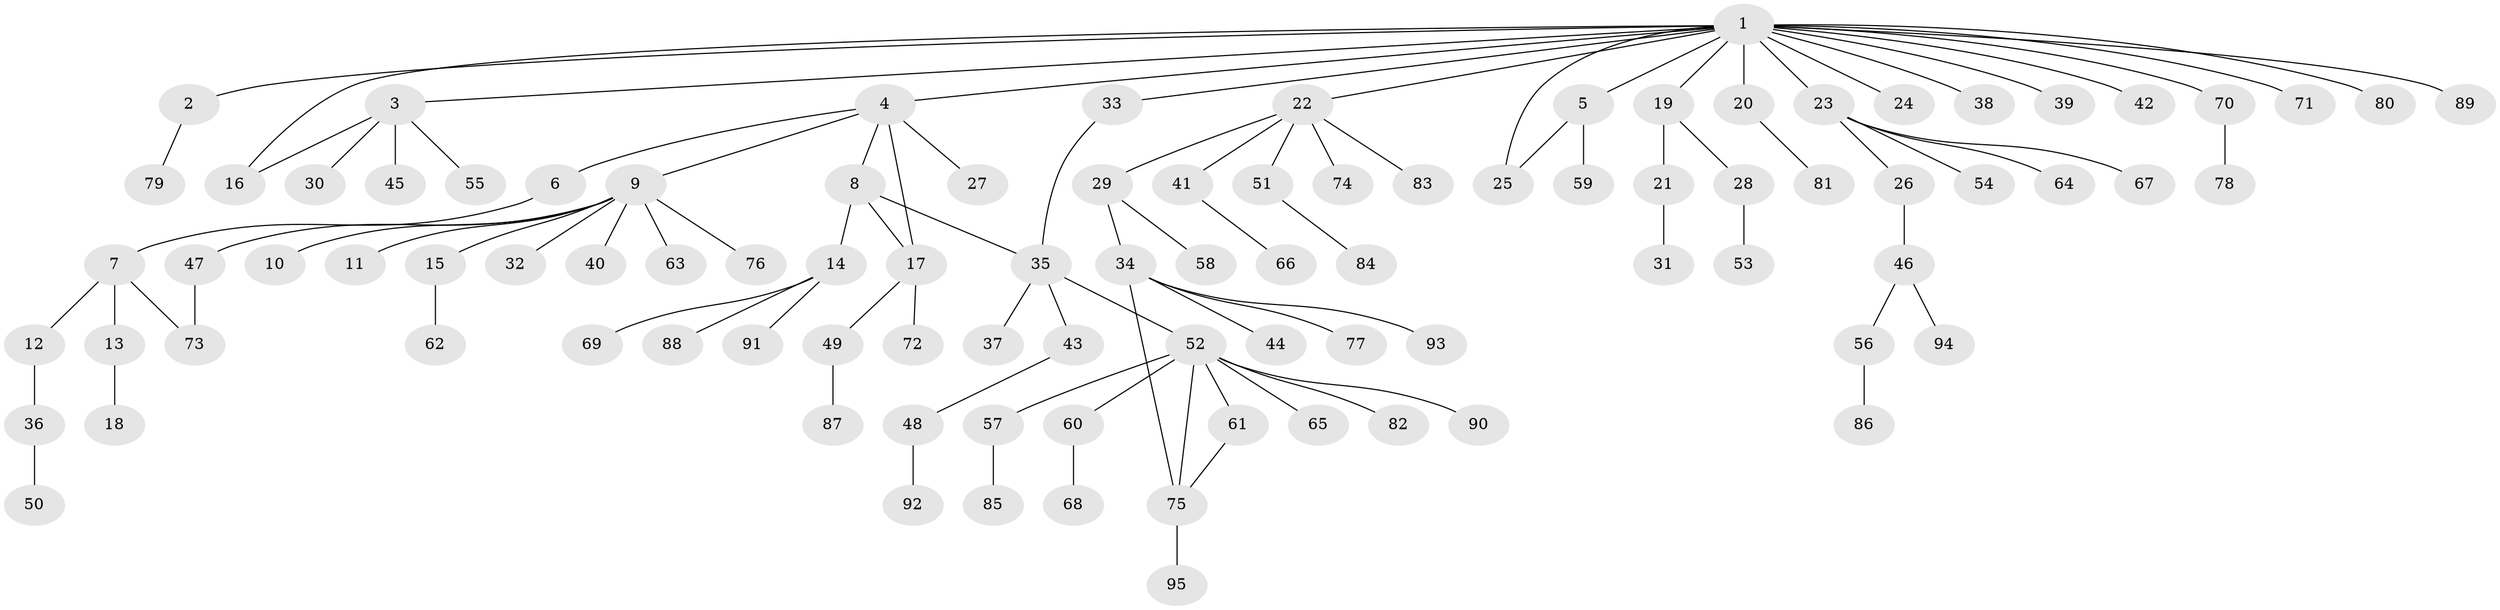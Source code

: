 // coarse degree distribution, {19: 0.014492753623188406, 1: 0.6376811594202898, 4: 0.057971014492753624, 5: 0.043478260869565216, 2: 0.15942028985507245, 9: 0.014492753623188406, 3: 0.043478260869565216, 6: 0.028985507246376812}
// Generated by graph-tools (version 1.1) at 2025/51/02/27/25 19:51:56]
// undirected, 95 vertices, 101 edges
graph export_dot {
graph [start="1"]
  node [color=gray90,style=filled];
  1;
  2;
  3;
  4;
  5;
  6;
  7;
  8;
  9;
  10;
  11;
  12;
  13;
  14;
  15;
  16;
  17;
  18;
  19;
  20;
  21;
  22;
  23;
  24;
  25;
  26;
  27;
  28;
  29;
  30;
  31;
  32;
  33;
  34;
  35;
  36;
  37;
  38;
  39;
  40;
  41;
  42;
  43;
  44;
  45;
  46;
  47;
  48;
  49;
  50;
  51;
  52;
  53;
  54;
  55;
  56;
  57;
  58;
  59;
  60;
  61;
  62;
  63;
  64;
  65;
  66;
  67;
  68;
  69;
  70;
  71;
  72;
  73;
  74;
  75;
  76;
  77;
  78;
  79;
  80;
  81;
  82;
  83;
  84;
  85;
  86;
  87;
  88;
  89;
  90;
  91;
  92;
  93;
  94;
  95;
  1 -- 2;
  1 -- 3;
  1 -- 4;
  1 -- 5;
  1 -- 16;
  1 -- 19;
  1 -- 20;
  1 -- 22;
  1 -- 23;
  1 -- 24;
  1 -- 25;
  1 -- 33;
  1 -- 38;
  1 -- 39;
  1 -- 42;
  1 -- 70;
  1 -- 71;
  1 -- 80;
  1 -- 89;
  2 -- 79;
  3 -- 16;
  3 -- 30;
  3 -- 45;
  3 -- 55;
  4 -- 6;
  4 -- 8;
  4 -- 9;
  4 -- 17;
  4 -- 27;
  5 -- 25;
  5 -- 59;
  6 -- 7;
  7 -- 12;
  7 -- 13;
  7 -- 73;
  8 -- 14;
  8 -- 17;
  8 -- 35;
  9 -- 10;
  9 -- 11;
  9 -- 15;
  9 -- 32;
  9 -- 40;
  9 -- 47;
  9 -- 63;
  9 -- 76;
  12 -- 36;
  13 -- 18;
  14 -- 69;
  14 -- 88;
  14 -- 91;
  15 -- 62;
  17 -- 49;
  17 -- 72;
  19 -- 21;
  19 -- 28;
  20 -- 81;
  21 -- 31;
  22 -- 29;
  22 -- 41;
  22 -- 51;
  22 -- 74;
  22 -- 83;
  23 -- 26;
  23 -- 54;
  23 -- 64;
  23 -- 67;
  26 -- 46;
  28 -- 53;
  29 -- 34;
  29 -- 58;
  33 -- 35;
  34 -- 44;
  34 -- 75;
  34 -- 77;
  34 -- 93;
  35 -- 37;
  35 -- 43;
  35 -- 52;
  36 -- 50;
  41 -- 66;
  43 -- 48;
  46 -- 56;
  46 -- 94;
  47 -- 73;
  48 -- 92;
  49 -- 87;
  51 -- 84;
  52 -- 57;
  52 -- 60;
  52 -- 61;
  52 -- 65;
  52 -- 75;
  52 -- 82;
  52 -- 90;
  56 -- 86;
  57 -- 85;
  60 -- 68;
  61 -- 75;
  70 -- 78;
  75 -- 95;
}
